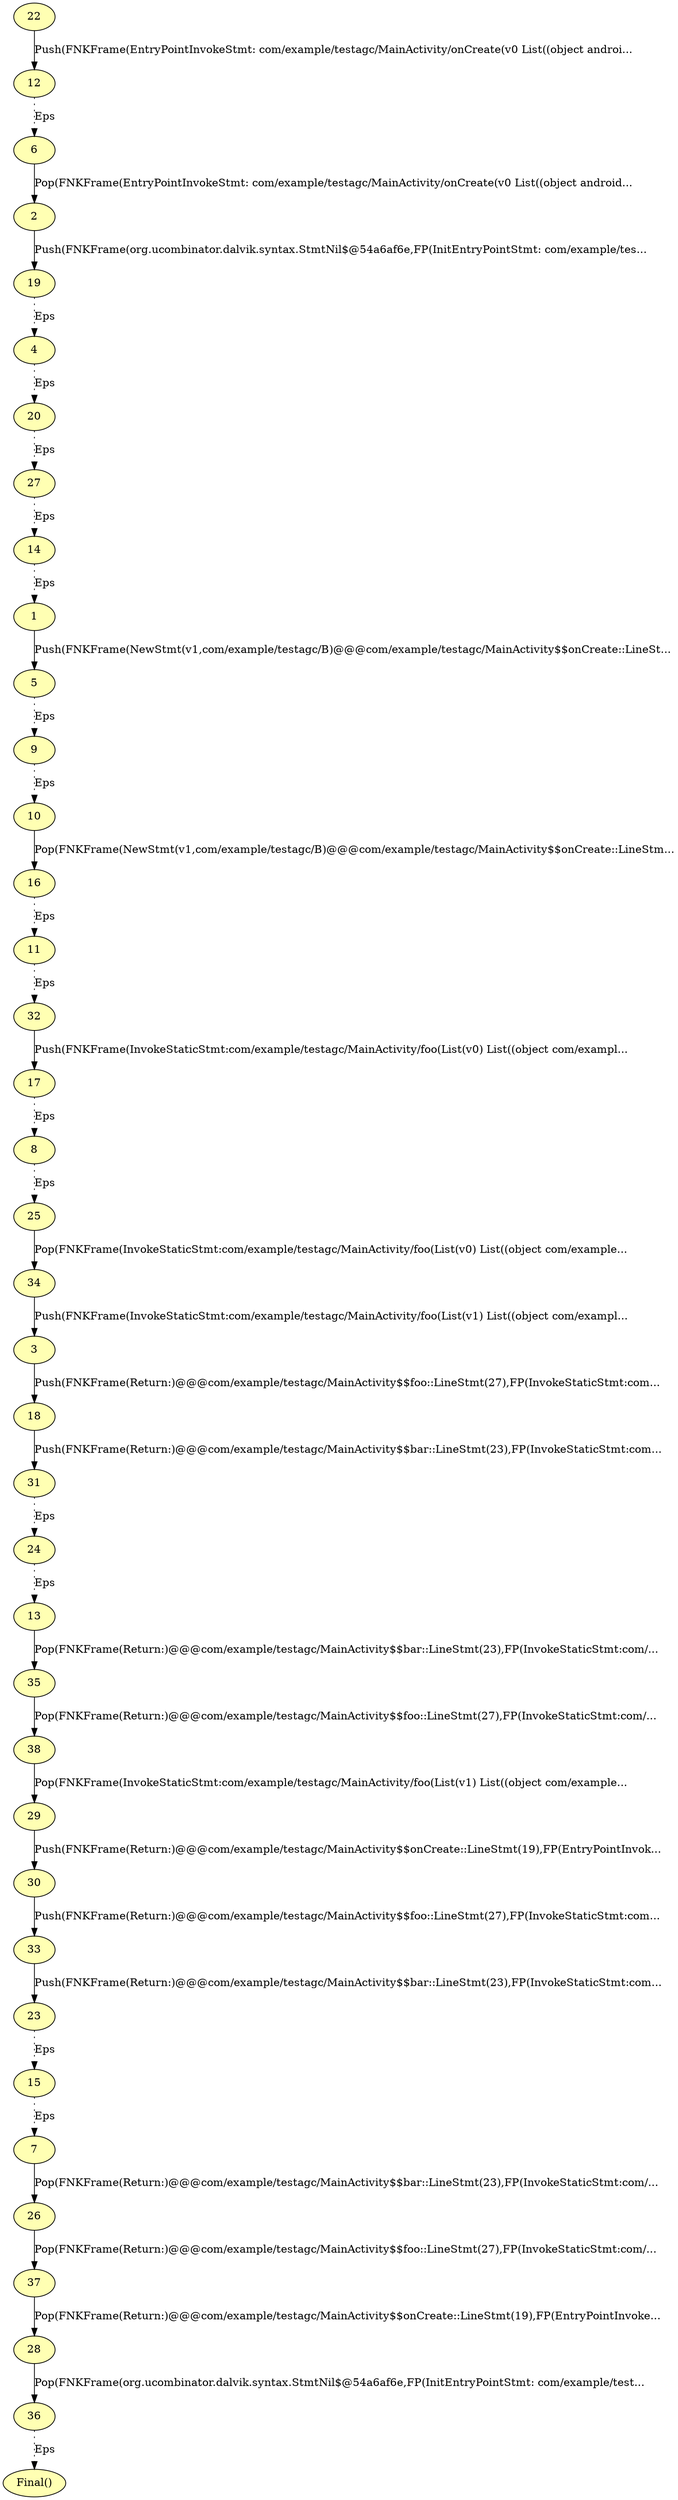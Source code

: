 digraph BST {
 
 "3" [style=filled, fillcolor=2, colorscheme=set312, URL="3.html"];
"18" [style=filled, fillcolor=2, colorscheme=set312, URL="18.html"];
"3" -> "18" [  label="Push(FNKFrame(Return:)@@@com/example/testagc/MainActivity$$foo::LineStmt(27),FP(InvokeStaticStmt:com..."];
"19" [style=filled, fillcolor=2, colorscheme=set312, URL="19.html"];
"4" [style=filled, fillcolor=2, colorscheme=set312, URL="4.html"];
"19" -> "4" [style=dotted,  label="Eps"];
"20" [style=filled, fillcolor=2, colorscheme=set312, URL="20.html"];
"27" [style=filled, fillcolor=2, colorscheme=set312, URL="27.html"];
"20" -> "27" [style=dotted,  label="Eps"];
"11" [style=filled, fillcolor=2, colorscheme=set312, URL="11.html"];
"32" [style=filled, fillcolor=2, colorscheme=set312, URL="32.html"];
"11" -> "32" [style=dotted,  label="Eps"];
"7" [style=filled, fillcolor=2, colorscheme=set312, URL="7.html"];
"26" [style=filled, fillcolor=2, colorscheme=set312, URL="26.html"];
"7" -> "26" [  label="Pop(FNKFrame(Return:)@@@com/example/testagc/MainActivity$$bar::LineStmt(23),FP(InvokeStaticStmt:com/..."];
"5" [style=filled, fillcolor=2, colorscheme=set312, URL="5.html"];
"9" [style=filled, fillcolor=2, colorscheme=set312, URL="9.html"];
"5" -> "9" [style=dotted,  label="Eps"];
"26" [style=filled, fillcolor=2, colorscheme=set312, URL="26.html"];
"37" [style=filled, fillcolor=2, colorscheme=set312, URL="37.html"];
"26" -> "37" [  label="Pop(FNKFrame(Return:)@@@com/example/testagc/MainActivity$$foo::LineStmt(27),FP(InvokeStaticStmt:com/..."];
"16" [style=filled, fillcolor=2, colorscheme=set312, URL="16.html"];
"11" [style=filled, fillcolor=2, colorscheme=set312, URL="11.html"];
"16" -> "11" [style=dotted,  label="Eps"];
"1" [style=filled, fillcolor=2, colorscheme=set312, URL="1.html"];
"5" [style=filled, fillcolor=2, colorscheme=set312, URL="5.html"];
"1" -> "5" [  label="Push(FNKFrame(NewStmt(v1,com/example/testagc/B)@@@com/example/testagc/MainActivity$$onCreate::LineSt..."];
"12" [style=filled, fillcolor=2, colorscheme=set312, URL="12.html"];
"6" [style=filled, fillcolor=2, colorscheme=set312, URL="6.html"];
"12" -> "6" [style=dotted,  label="Eps"];
"34" [style=filled, fillcolor=2, colorscheme=set312, URL="34.html"];
"3" [style=filled, fillcolor=2, colorscheme=set312, URL="3.html"];
"34" -> "3" [  label="Push(FNKFrame(InvokeStaticStmt:com/example/testagc/MainActivity/foo(List(v1) List((object com/exampl..."];
"4" [style=filled, fillcolor=2, colorscheme=set312, URL="4.html"];
"20" [style=filled, fillcolor=2, colorscheme=set312, URL="20.html"];
"4" -> "20" [style=dotted,  label="Eps"];
"6" [style=filled, fillcolor=2, colorscheme=set312, URL="6.html"];
"2" [style=filled, fillcolor=2, colorscheme=set312, URL="2.html"];
"6" -> "2" [  label="Pop(FNKFrame(EntryPointInvokeStmt: com/example/testagc/MainActivity/onCreate(v0 List((object android..."];
"33" [style=filled, fillcolor=2, colorscheme=set312, URL="33.html"];
"23" [style=filled, fillcolor=2, colorscheme=set312, URL="23.html"];
"33" -> "23" [  label="Push(FNKFrame(Return:)@@@com/example/testagc/MainActivity$$bar::LineStmt(23),FP(InvokeStaticStmt:com..."];
"35" [style=filled, fillcolor=2, colorscheme=set312, URL="35.html"];
"38" [style=filled, fillcolor=2, colorscheme=set312, URL="38.html"];
"35" -> "38" [  label="Pop(FNKFrame(Return:)@@@com/example/testagc/MainActivity$$foo::LineStmt(27),FP(InvokeStaticStmt:com/..."];
"8" [style=filled, fillcolor=2, colorscheme=set312, URL="8.html"];
"25" [style=filled, fillcolor=2, colorscheme=set312, URL="25.html"];
"8" -> "25" [style=dotted,  label="Eps"];
"29" [style=filled, fillcolor=2, colorscheme=set312, URL="29.html"];
"30" [style=filled, fillcolor=2, colorscheme=set312, URL="30.html"];
"29" -> "30" [  label="Push(FNKFrame(Return:)@@@com/example/testagc/MainActivity$$onCreate::LineStmt(19),FP(EntryPointInvok..."];
"9" [style=filled, fillcolor=2, colorscheme=set312, URL="9.html"];
"10" [style=filled, fillcolor=2, colorscheme=set312, URL="10.html"];
"9" -> "10" [style=dotted,  label="Eps"];
"32" [style=filled, fillcolor=2, colorscheme=set312, URL="32.html"];
"17" [style=filled, fillcolor=2, colorscheme=set312, URL="17.html"];
"32" -> "17" [  label="Push(FNKFrame(InvokeStaticStmt:com/example/testagc/MainActivity/foo(List(v0) List((object com/exampl..."];
"30" [style=filled, fillcolor=2, colorscheme=set312, URL="30.html"];
"33" [style=filled, fillcolor=2, colorscheme=set312, URL="33.html"];
"30" -> "33" [  label="Push(FNKFrame(Return:)@@@com/example/testagc/MainActivity$$foo::LineStmt(27),FP(InvokeStaticStmt:com..."];
"23" [style=filled, fillcolor=2, colorscheme=set312, URL="23.html"];
"15" [style=filled, fillcolor=2, colorscheme=set312, URL="15.html"];
"23" -> "15" [style=dotted,  label="Eps"];
"14" [style=filled, fillcolor=2, colorscheme=set312, URL="14.html"];
"1" [style=filled, fillcolor=2, colorscheme=set312, URL="1.html"];
"14" -> "1" [style=dotted,  label="Eps"];
"38" [style=filled, fillcolor=2, colorscheme=set312, URL="38.html"];
"29" [style=filled, fillcolor=2, colorscheme=set312, URL="29.html"];
"38" -> "29" [  label="Pop(FNKFrame(InvokeStaticStmt:com/example/testagc/MainActivity/foo(List(v1) List((object com/example..."];
"10" [style=filled, fillcolor=2, colorscheme=set312, URL="10.html"];
"16" [style=filled, fillcolor=2, colorscheme=set312, URL="16.html"];
"10" -> "16" [  label="Pop(FNKFrame(NewStmt(v1,com/example/testagc/B)@@@com/example/testagc/MainActivity$$onCreate::LineStm..."];
"2" [style=filled, fillcolor=2, colorscheme=set312, URL="2.html"];
"19" [style=filled, fillcolor=2, colorscheme=set312, URL="19.html"];
"2" -> "19" [  label="Push(FNKFrame(org.ucombinator.dalvik.syntax.StmtNil$@54a6af6e,FP(InitEntryPointStmt: com/example/tes..."];
"31" [style=filled, fillcolor=2, colorscheme=set312, URL="31.html"];
"24" [style=filled, fillcolor=2, colorscheme=set312, URL="24.html"];
"31" -> "24" [style=dotted,  label="Eps"];
"27" [style=filled, fillcolor=2, colorscheme=set312, URL="27.html"];
"14" [style=filled, fillcolor=2, colorscheme=set312, URL="14.html"];
"27" -> "14" [style=dotted,  label="Eps"];
"25" [style=filled, fillcolor=2, colorscheme=set312, URL="25.html"];
"34" [style=filled, fillcolor=2, colorscheme=set312, URL="34.html"];
"25" -> "34" [  label="Pop(FNKFrame(InvokeStaticStmt:com/example/testagc/MainActivity/foo(List(v0) List((object com/example..."];
"15" [style=filled, fillcolor=2, colorscheme=set312, URL="15.html"];
"7" [style=filled, fillcolor=2, colorscheme=set312, URL="7.html"];
"15" -> "7" [style=dotted,  label="Eps"];
"18" [style=filled, fillcolor=2, colorscheme=set312, URL="18.html"];
"31" [style=filled, fillcolor=2, colorscheme=set312, URL="31.html"];
"18" -> "31" [  label="Push(FNKFrame(Return:)@@@com/example/testagc/MainActivity$$bar::LineStmt(23),FP(InvokeStaticStmt:com..."];
"22" [style=filled, fillcolor=2, colorscheme=set312, URL="22.html"];
"12" [style=filled, fillcolor=2, colorscheme=set312, URL="12.html"];
"22" -> "12" [  label="Push(FNKFrame(EntryPointInvokeStmt: com/example/testagc/MainActivity/onCreate(v0 List((object androi..."];
"13" [style=filled, fillcolor=2, colorscheme=set312, URL="13.html"];
"35" [style=filled, fillcolor=2, colorscheme=set312, URL="35.html"];
"13" -> "35" [  label="Pop(FNKFrame(Return:)@@@com/example/testagc/MainActivity$$bar::LineStmt(23),FP(InvokeStaticStmt:com/..."];
"37" [style=filled, fillcolor=2, colorscheme=set312, URL="37.html"];
"28" [style=filled, fillcolor=2, colorscheme=set312, URL="28.html"];
"37" -> "28" [  label="Pop(FNKFrame(Return:)@@@com/example/testagc/MainActivity$$onCreate::LineStmt(19),FP(EntryPointInvoke..."];
"17" [style=filled, fillcolor=2, colorscheme=set312, URL="17.html"];
"8" [style=filled, fillcolor=2, colorscheme=set312, URL="8.html"];
"17" -> "8" [style=dotted,  label="Eps"];
"36" [style=filled, fillcolor=2, colorscheme=set312, URL="36.html"];
"Final()" [style=filled, fillcolor=2, colorscheme=set312, URL="21.html"];
"36" -> "Final()" [style=dotted,  label="Eps"];
"24" [style=filled, fillcolor=2, colorscheme=set312, URL="24.html"];
"13" [style=filled, fillcolor=2, colorscheme=set312, URL="13.html"];
"24" -> "13" [style=dotted,  label="Eps"];
"28" [style=filled, fillcolor=2, colorscheme=set312, URL="28.html"];
"36" [style=filled, fillcolor=2, colorscheme=set312, URL="36.html"];
"28" -> "36" [  label="Pop(FNKFrame(org.ucombinator.dalvik.syntax.StmtNil$@54a6af6e,FP(InitEntryPointStmt: com/example/test..."];
}
